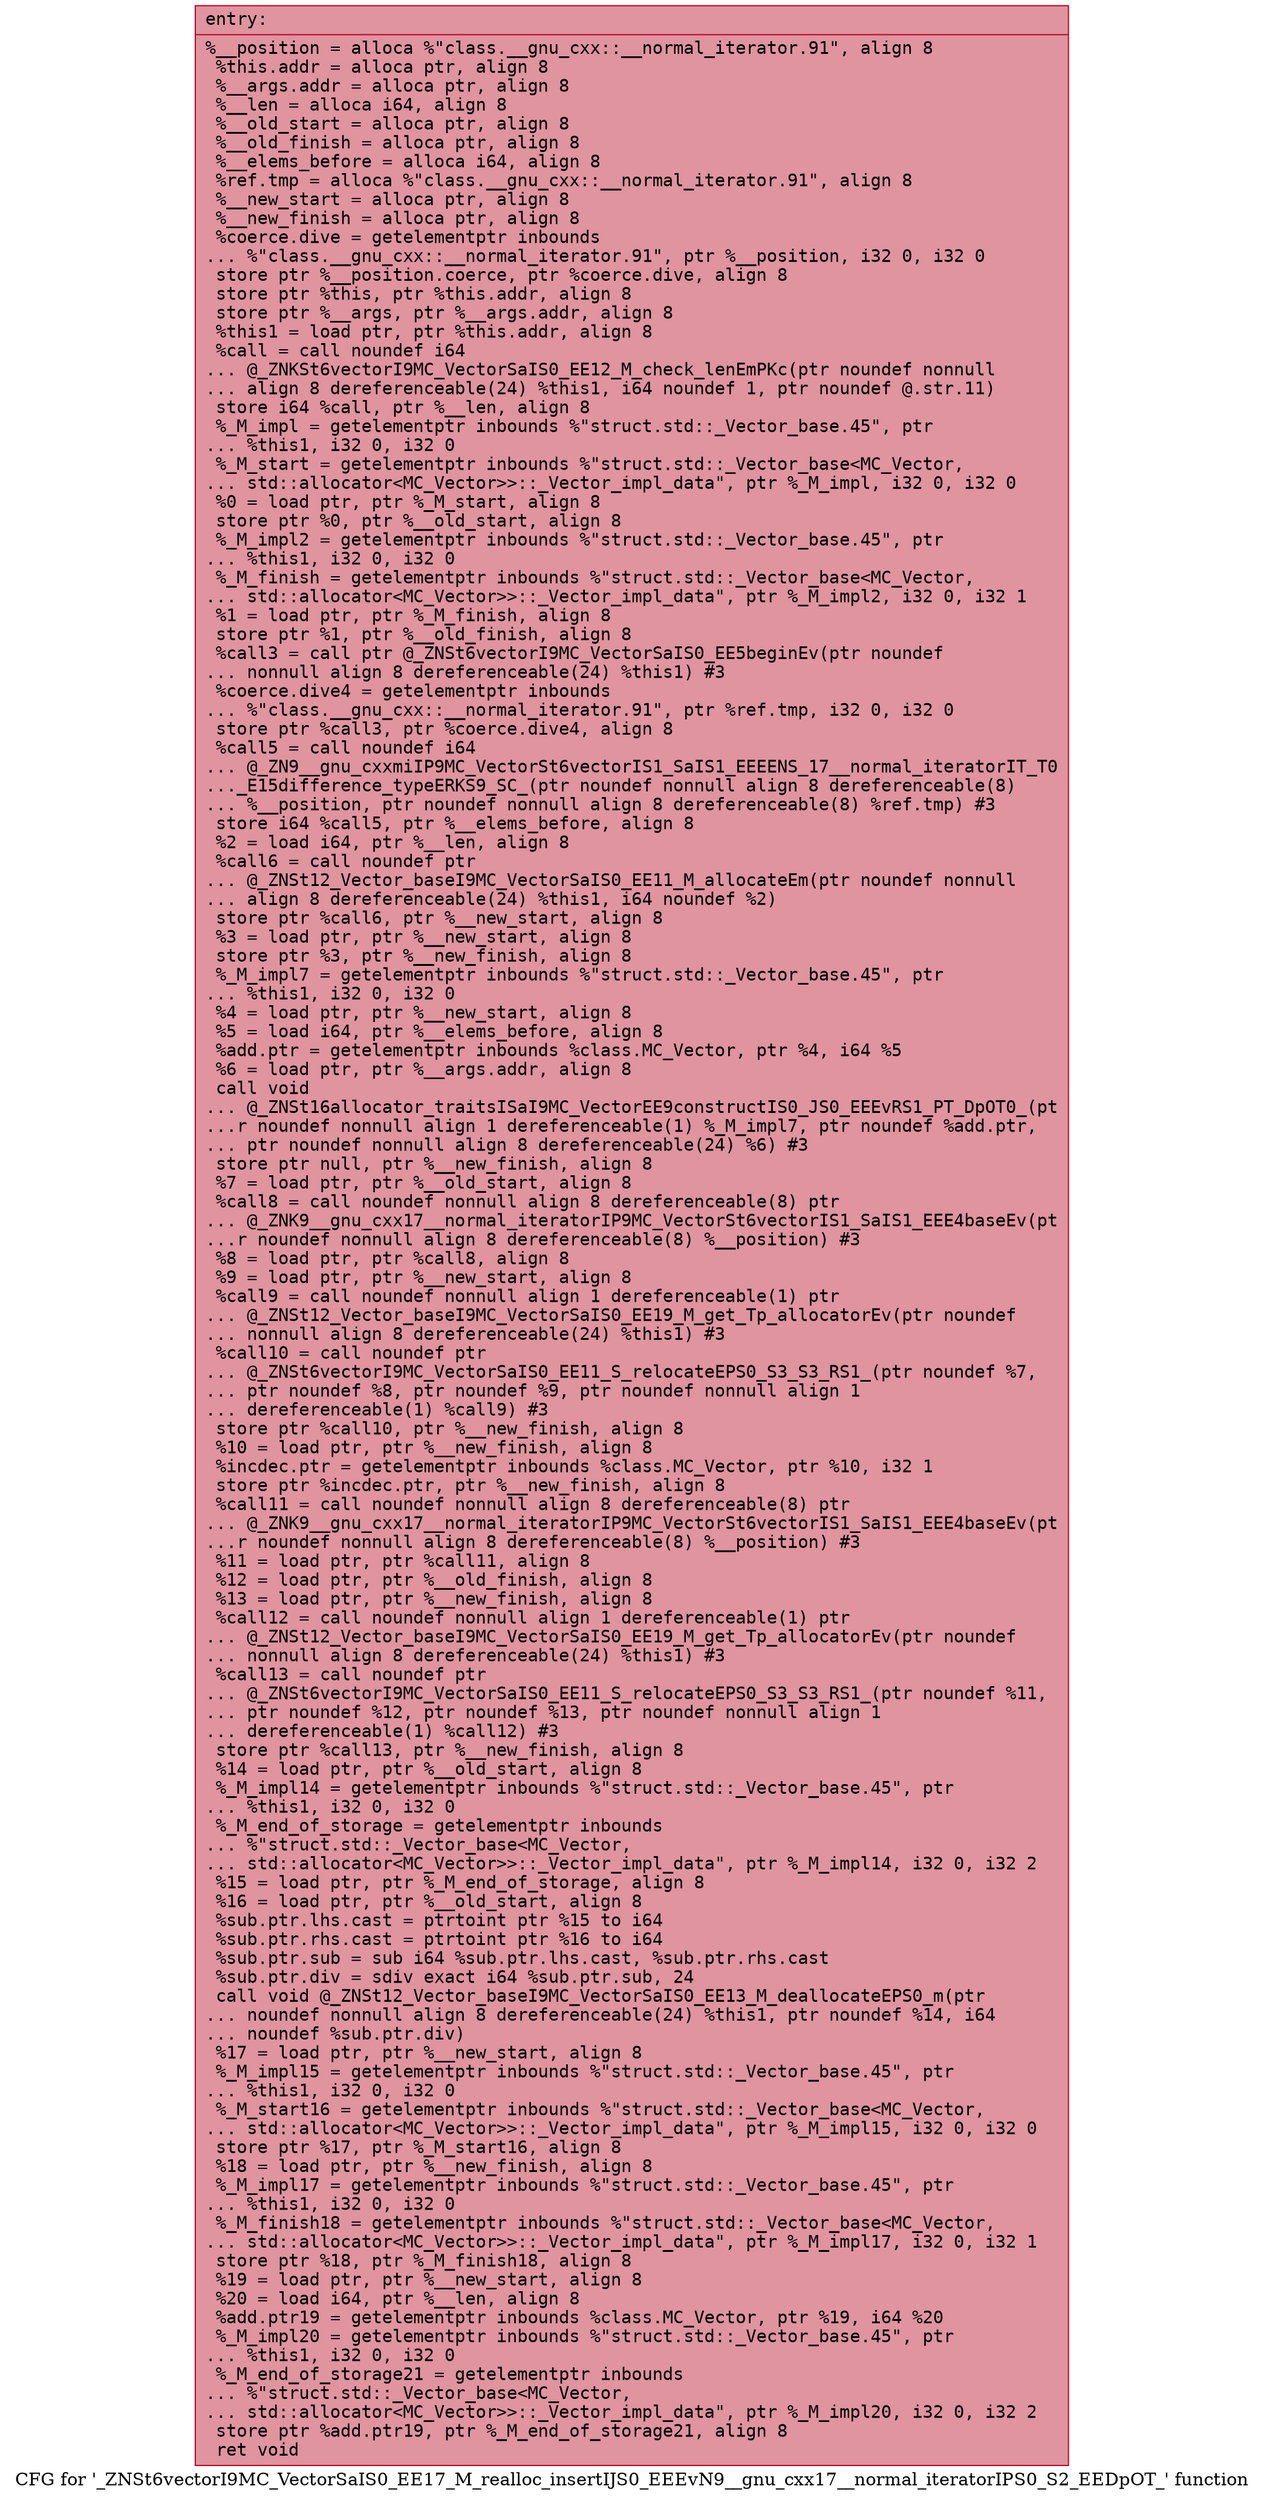digraph "CFG for '_ZNSt6vectorI9MC_VectorSaIS0_EE17_M_realloc_insertIJS0_EEEvN9__gnu_cxx17__normal_iteratorIPS0_S2_EEDpOT_' function" {
	label="CFG for '_ZNSt6vectorI9MC_VectorSaIS0_EE17_M_realloc_insertIJS0_EEEvN9__gnu_cxx17__normal_iteratorIPS0_S2_EEDpOT_' function";

	Node0x55dab4816ad0 [shape=record,color="#b70d28ff", style=filled, fillcolor="#b70d2870" fontname="Courier",label="{entry:\l|  %__position = alloca %\"class.__gnu_cxx::__normal_iterator.91\", align 8\l  %this.addr = alloca ptr, align 8\l  %__args.addr = alloca ptr, align 8\l  %__len = alloca i64, align 8\l  %__old_start = alloca ptr, align 8\l  %__old_finish = alloca ptr, align 8\l  %__elems_before = alloca i64, align 8\l  %ref.tmp = alloca %\"class.__gnu_cxx::__normal_iterator.91\", align 8\l  %__new_start = alloca ptr, align 8\l  %__new_finish = alloca ptr, align 8\l  %coerce.dive = getelementptr inbounds\l... %\"class.__gnu_cxx::__normal_iterator.91\", ptr %__position, i32 0, i32 0\l  store ptr %__position.coerce, ptr %coerce.dive, align 8\l  store ptr %this, ptr %this.addr, align 8\l  store ptr %__args, ptr %__args.addr, align 8\l  %this1 = load ptr, ptr %this.addr, align 8\l  %call = call noundef i64\l... @_ZNKSt6vectorI9MC_VectorSaIS0_EE12_M_check_lenEmPKc(ptr noundef nonnull\l... align 8 dereferenceable(24) %this1, i64 noundef 1, ptr noundef @.str.11)\l  store i64 %call, ptr %__len, align 8\l  %_M_impl = getelementptr inbounds %\"struct.std::_Vector_base.45\", ptr\l... %this1, i32 0, i32 0\l  %_M_start = getelementptr inbounds %\"struct.std::_Vector_base\<MC_Vector,\l... std::allocator\<MC_Vector\>\>::_Vector_impl_data\", ptr %_M_impl, i32 0, i32 0\l  %0 = load ptr, ptr %_M_start, align 8\l  store ptr %0, ptr %__old_start, align 8\l  %_M_impl2 = getelementptr inbounds %\"struct.std::_Vector_base.45\", ptr\l... %this1, i32 0, i32 0\l  %_M_finish = getelementptr inbounds %\"struct.std::_Vector_base\<MC_Vector,\l... std::allocator\<MC_Vector\>\>::_Vector_impl_data\", ptr %_M_impl2, i32 0, i32 1\l  %1 = load ptr, ptr %_M_finish, align 8\l  store ptr %1, ptr %__old_finish, align 8\l  %call3 = call ptr @_ZNSt6vectorI9MC_VectorSaIS0_EE5beginEv(ptr noundef\l... nonnull align 8 dereferenceable(24) %this1) #3\l  %coerce.dive4 = getelementptr inbounds\l... %\"class.__gnu_cxx::__normal_iterator.91\", ptr %ref.tmp, i32 0, i32 0\l  store ptr %call3, ptr %coerce.dive4, align 8\l  %call5 = call noundef i64\l... @_ZN9__gnu_cxxmiIP9MC_VectorSt6vectorIS1_SaIS1_EEEENS_17__normal_iteratorIT_T0\l..._E15difference_typeERKS9_SC_(ptr noundef nonnull align 8 dereferenceable(8)\l... %__position, ptr noundef nonnull align 8 dereferenceable(8) %ref.tmp) #3\l  store i64 %call5, ptr %__elems_before, align 8\l  %2 = load i64, ptr %__len, align 8\l  %call6 = call noundef ptr\l... @_ZNSt12_Vector_baseI9MC_VectorSaIS0_EE11_M_allocateEm(ptr noundef nonnull\l... align 8 dereferenceable(24) %this1, i64 noundef %2)\l  store ptr %call6, ptr %__new_start, align 8\l  %3 = load ptr, ptr %__new_start, align 8\l  store ptr %3, ptr %__new_finish, align 8\l  %_M_impl7 = getelementptr inbounds %\"struct.std::_Vector_base.45\", ptr\l... %this1, i32 0, i32 0\l  %4 = load ptr, ptr %__new_start, align 8\l  %5 = load i64, ptr %__elems_before, align 8\l  %add.ptr = getelementptr inbounds %class.MC_Vector, ptr %4, i64 %5\l  %6 = load ptr, ptr %__args.addr, align 8\l  call void\l... @_ZNSt16allocator_traitsISaI9MC_VectorEE9constructIS0_JS0_EEEvRS1_PT_DpOT0_(pt\l...r noundef nonnull align 1 dereferenceable(1) %_M_impl7, ptr noundef %add.ptr,\l... ptr noundef nonnull align 8 dereferenceable(24) %6) #3\l  store ptr null, ptr %__new_finish, align 8\l  %7 = load ptr, ptr %__old_start, align 8\l  %call8 = call noundef nonnull align 8 dereferenceable(8) ptr\l... @_ZNK9__gnu_cxx17__normal_iteratorIP9MC_VectorSt6vectorIS1_SaIS1_EEE4baseEv(pt\l...r noundef nonnull align 8 dereferenceable(8) %__position) #3\l  %8 = load ptr, ptr %call8, align 8\l  %9 = load ptr, ptr %__new_start, align 8\l  %call9 = call noundef nonnull align 1 dereferenceable(1) ptr\l... @_ZNSt12_Vector_baseI9MC_VectorSaIS0_EE19_M_get_Tp_allocatorEv(ptr noundef\l... nonnull align 8 dereferenceable(24) %this1) #3\l  %call10 = call noundef ptr\l... @_ZNSt6vectorI9MC_VectorSaIS0_EE11_S_relocateEPS0_S3_S3_RS1_(ptr noundef %7,\l... ptr noundef %8, ptr noundef %9, ptr noundef nonnull align 1\l... dereferenceable(1) %call9) #3\l  store ptr %call10, ptr %__new_finish, align 8\l  %10 = load ptr, ptr %__new_finish, align 8\l  %incdec.ptr = getelementptr inbounds %class.MC_Vector, ptr %10, i32 1\l  store ptr %incdec.ptr, ptr %__new_finish, align 8\l  %call11 = call noundef nonnull align 8 dereferenceable(8) ptr\l... @_ZNK9__gnu_cxx17__normal_iteratorIP9MC_VectorSt6vectorIS1_SaIS1_EEE4baseEv(pt\l...r noundef nonnull align 8 dereferenceable(8) %__position) #3\l  %11 = load ptr, ptr %call11, align 8\l  %12 = load ptr, ptr %__old_finish, align 8\l  %13 = load ptr, ptr %__new_finish, align 8\l  %call12 = call noundef nonnull align 1 dereferenceable(1) ptr\l... @_ZNSt12_Vector_baseI9MC_VectorSaIS0_EE19_M_get_Tp_allocatorEv(ptr noundef\l... nonnull align 8 dereferenceable(24) %this1) #3\l  %call13 = call noundef ptr\l... @_ZNSt6vectorI9MC_VectorSaIS0_EE11_S_relocateEPS0_S3_S3_RS1_(ptr noundef %11,\l... ptr noundef %12, ptr noundef %13, ptr noundef nonnull align 1\l... dereferenceable(1) %call12) #3\l  store ptr %call13, ptr %__new_finish, align 8\l  %14 = load ptr, ptr %__old_start, align 8\l  %_M_impl14 = getelementptr inbounds %\"struct.std::_Vector_base.45\", ptr\l... %this1, i32 0, i32 0\l  %_M_end_of_storage = getelementptr inbounds\l... %\"struct.std::_Vector_base\<MC_Vector,\l... std::allocator\<MC_Vector\>\>::_Vector_impl_data\", ptr %_M_impl14, i32 0, i32 2\l  %15 = load ptr, ptr %_M_end_of_storage, align 8\l  %16 = load ptr, ptr %__old_start, align 8\l  %sub.ptr.lhs.cast = ptrtoint ptr %15 to i64\l  %sub.ptr.rhs.cast = ptrtoint ptr %16 to i64\l  %sub.ptr.sub = sub i64 %sub.ptr.lhs.cast, %sub.ptr.rhs.cast\l  %sub.ptr.div = sdiv exact i64 %sub.ptr.sub, 24\l  call void @_ZNSt12_Vector_baseI9MC_VectorSaIS0_EE13_M_deallocateEPS0_m(ptr\l... noundef nonnull align 8 dereferenceable(24) %this1, ptr noundef %14, i64\l... noundef %sub.ptr.div)\l  %17 = load ptr, ptr %__new_start, align 8\l  %_M_impl15 = getelementptr inbounds %\"struct.std::_Vector_base.45\", ptr\l... %this1, i32 0, i32 0\l  %_M_start16 = getelementptr inbounds %\"struct.std::_Vector_base\<MC_Vector,\l... std::allocator\<MC_Vector\>\>::_Vector_impl_data\", ptr %_M_impl15, i32 0, i32 0\l  store ptr %17, ptr %_M_start16, align 8\l  %18 = load ptr, ptr %__new_finish, align 8\l  %_M_impl17 = getelementptr inbounds %\"struct.std::_Vector_base.45\", ptr\l... %this1, i32 0, i32 0\l  %_M_finish18 = getelementptr inbounds %\"struct.std::_Vector_base\<MC_Vector,\l... std::allocator\<MC_Vector\>\>::_Vector_impl_data\", ptr %_M_impl17, i32 0, i32 1\l  store ptr %18, ptr %_M_finish18, align 8\l  %19 = load ptr, ptr %__new_start, align 8\l  %20 = load i64, ptr %__len, align 8\l  %add.ptr19 = getelementptr inbounds %class.MC_Vector, ptr %19, i64 %20\l  %_M_impl20 = getelementptr inbounds %\"struct.std::_Vector_base.45\", ptr\l... %this1, i32 0, i32 0\l  %_M_end_of_storage21 = getelementptr inbounds\l... %\"struct.std::_Vector_base\<MC_Vector,\l... std::allocator\<MC_Vector\>\>::_Vector_impl_data\", ptr %_M_impl20, i32 0, i32 2\l  store ptr %add.ptr19, ptr %_M_end_of_storage21, align 8\l  ret void\l}"];
}
